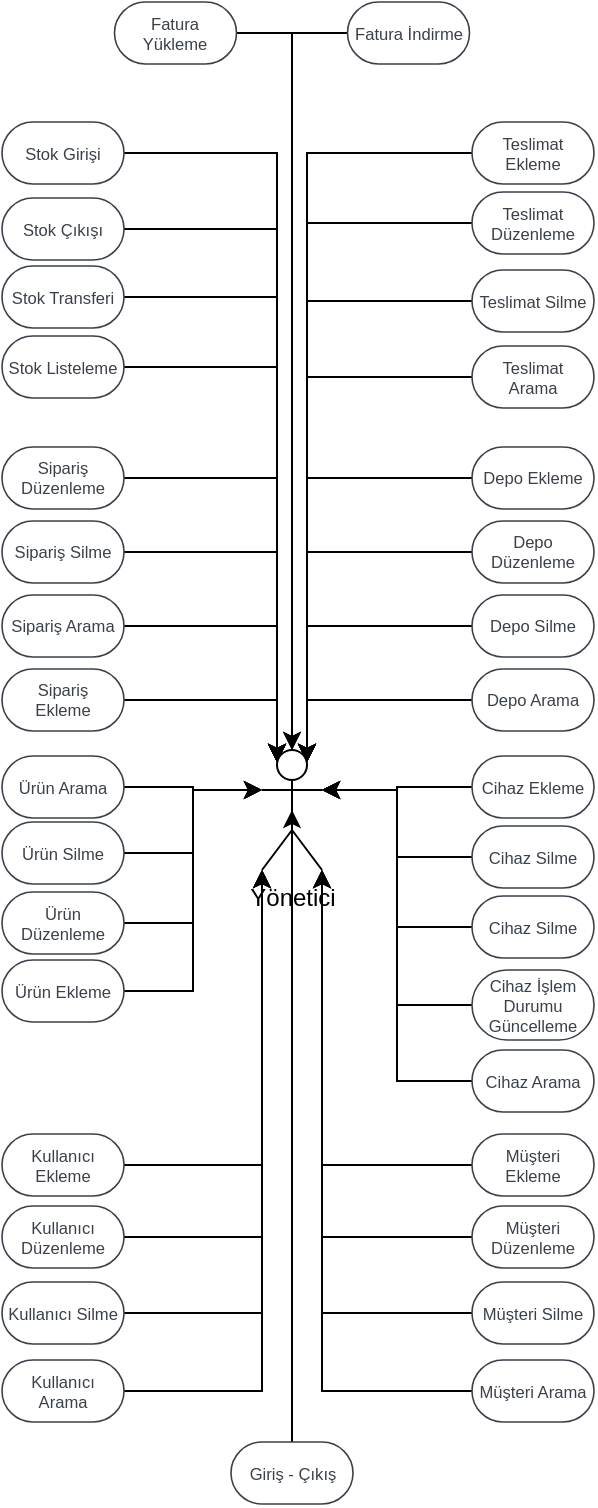 <mxfile version="20.6.0" type="github">
  <diagram id="GX97laBKljAhxgyalebP" name="Page-1">
    <mxGraphModel dx="1113" dy="759" grid="1" gridSize="10" guides="1" tooltips="1" connect="1" arrows="1" fold="1" page="1" pageScale="1" pageWidth="850" pageHeight="1100" math="0" shadow="0">
      <root>
        <mxCell id="0" />
        <mxCell id="1" parent="0" />
        <mxCell id="jsp2VWqsweCaP6Wb34ue-1" value="Yönetici" style="shape=umlActor;verticalLabelPosition=bottom;verticalAlign=top;html=1;outlineConnect=0;" vertex="1" parent="1">
          <mxGeometry x="250" y="434" width="30" height="60" as="geometry" />
        </mxCell>
        <mxCell id="jsp2VWqsweCaP6Wb34ue-77" style="edgeStyle=orthogonalEdgeStyle;rounded=0;orthogonalLoop=1;jettySize=auto;html=1;exitX=0;exitY=0.5;exitDx=0;exitDy=0;entryX=0.75;entryY=0.1;entryDx=0;entryDy=0;entryPerimeter=0;" edge="1" parent="1" source="jsp2VWqsweCaP6Wb34ue-2" target="jsp2VWqsweCaP6Wb34ue-1">
          <mxGeometry relative="1" as="geometry" />
        </mxCell>
        <UserObject label="Depo Ekleme" lucidchartObjectId="a-s.I2qpJqMO" id="jsp2VWqsweCaP6Wb34ue-2">
          <mxCell style="html=1;overflow=block;blockSpacing=1;whiteSpace=wrap;rounded=1;arcSize=50;fontSize=8.3;fontColor=#3a414a;spacing=3.8;strokeColor=#3a414a;strokeOpacity=100;strokeWidth=0.8;" vertex="1" parent="1">
            <mxGeometry x="355" y="282.5" width="61" height="31" as="geometry" />
          </mxCell>
        </UserObject>
        <mxCell id="jsp2VWqsweCaP6Wb34ue-76" style="edgeStyle=orthogonalEdgeStyle;rounded=0;orthogonalLoop=1;jettySize=auto;html=1;exitX=0;exitY=0.5;exitDx=0;exitDy=0;entryX=0.75;entryY=0.1;entryDx=0;entryDy=0;entryPerimeter=0;" edge="1" parent="1" source="jsp2VWqsweCaP6Wb34ue-3" target="jsp2VWqsweCaP6Wb34ue-1">
          <mxGeometry relative="1" as="geometry" />
        </mxCell>
        <UserObject label="Depo Düzenleme" lucidchartObjectId="a-s.7ufJ06zU" id="jsp2VWqsweCaP6Wb34ue-3">
          <mxCell style="html=1;overflow=block;blockSpacing=1;whiteSpace=wrap;rounded=1;arcSize=50;fontSize=8.3;fontColor=#3a414a;spacing=3.8;strokeColor=#3a414a;strokeOpacity=100;strokeWidth=0.8;" vertex="1" parent="1">
            <mxGeometry x="355" y="319.5" width="61" height="31" as="geometry" />
          </mxCell>
        </UserObject>
        <mxCell id="jsp2VWqsweCaP6Wb34ue-75" style="edgeStyle=orthogonalEdgeStyle;rounded=0;orthogonalLoop=1;jettySize=auto;html=1;exitX=0;exitY=0.5;exitDx=0;exitDy=0;entryX=0.75;entryY=0.1;entryDx=0;entryDy=0;entryPerimeter=0;" edge="1" parent="1" source="jsp2VWqsweCaP6Wb34ue-4" target="jsp2VWqsweCaP6Wb34ue-1">
          <mxGeometry relative="1" as="geometry" />
        </mxCell>
        <UserObject label="Depo Silme" lucidchartObjectId="a-s.-1Q1gK8O" id="jsp2VWqsweCaP6Wb34ue-4">
          <mxCell style="html=1;overflow=block;blockSpacing=1;whiteSpace=wrap;rounded=1;arcSize=50;fontSize=8.3;fontColor=#3a414a;spacing=3.8;strokeColor=#3a414a;strokeOpacity=100;strokeWidth=0.8;" vertex="1" parent="1">
            <mxGeometry x="355" y="356.5" width="61" height="31" as="geometry" />
          </mxCell>
        </UserObject>
        <mxCell id="jsp2VWqsweCaP6Wb34ue-74" style="edgeStyle=orthogonalEdgeStyle;rounded=0;orthogonalLoop=1;jettySize=auto;html=1;exitX=0;exitY=0.5;exitDx=0;exitDy=0;entryX=0.75;entryY=0.1;entryDx=0;entryDy=0;entryPerimeter=0;" edge="1" parent="1" source="jsp2VWqsweCaP6Wb34ue-5" target="jsp2VWqsweCaP6Wb34ue-1">
          <mxGeometry relative="1" as="geometry" />
        </mxCell>
        <UserObject label="Depo Arama" lucidchartObjectId="a-s.gKLK~.5x" id="jsp2VWqsweCaP6Wb34ue-5">
          <mxCell style="html=1;overflow=block;blockSpacing=1;whiteSpace=wrap;rounded=1;arcSize=50;fontSize=8.3;fontColor=#3a414a;spacing=3.8;strokeColor=#3a414a;strokeOpacity=100;strokeWidth=0.8;" vertex="1" parent="1">
            <mxGeometry x="355" y="393.5" width="61" height="31" as="geometry" />
          </mxCell>
        </UserObject>
        <mxCell id="jsp2VWqsweCaP6Wb34ue-72" style="edgeStyle=orthogonalEdgeStyle;rounded=0;orthogonalLoop=1;jettySize=auto;html=1;exitX=0;exitY=0.5;exitDx=0;exitDy=0;entryX=1;entryY=0.333;entryDx=0;entryDy=0;entryPerimeter=0;" edge="1" parent="1" source="jsp2VWqsweCaP6Wb34ue-104" target="jsp2VWqsweCaP6Wb34ue-1">
          <mxGeometry relative="1" as="geometry">
            <mxPoint x="355" y="447.5" as="sourcePoint" />
          </mxGeometry>
        </mxCell>
        <mxCell id="jsp2VWqsweCaP6Wb34ue-71" style="edgeStyle=orthogonalEdgeStyle;rounded=0;orthogonalLoop=1;jettySize=auto;html=1;exitX=0;exitY=0.5;exitDx=0;exitDy=0;entryX=1;entryY=0.333;entryDx=0;entryDy=0;entryPerimeter=0;" edge="1" parent="1" source="jsp2VWqsweCaP6Wb34ue-105" target="jsp2VWqsweCaP6Wb34ue-1">
          <mxGeometry relative="1" as="geometry">
            <mxPoint x="355" y="485.5" as="sourcePoint" />
          </mxGeometry>
        </mxCell>
        <mxCell id="jsp2VWqsweCaP6Wb34ue-70" style="edgeStyle=orthogonalEdgeStyle;rounded=0;orthogonalLoop=1;jettySize=auto;html=1;exitX=0;exitY=0.5;exitDx=0;exitDy=0;entryX=1;entryY=0.333;entryDx=0;entryDy=0;entryPerimeter=0;" edge="1" parent="1" source="jsp2VWqsweCaP6Wb34ue-106" target="jsp2VWqsweCaP6Wb34ue-1">
          <mxGeometry relative="1" as="geometry">
            <mxPoint x="355" y="519.5" as="sourcePoint" />
          </mxGeometry>
        </mxCell>
        <mxCell id="jsp2VWqsweCaP6Wb34ue-69" style="edgeStyle=orthogonalEdgeStyle;rounded=0;orthogonalLoop=1;jettySize=auto;html=1;exitX=0;exitY=0.5;exitDx=0;exitDy=0;entryX=1;entryY=0.333;entryDx=0;entryDy=0;entryPerimeter=0;" edge="1" parent="1" source="jsp2VWqsweCaP6Wb34ue-107" target="jsp2VWqsweCaP6Wb34ue-1">
          <mxGeometry relative="1" as="geometry">
            <mxPoint x="355" y="554.5" as="sourcePoint" />
          </mxGeometry>
        </mxCell>
        <mxCell id="jsp2VWqsweCaP6Wb34ue-61" style="edgeStyle=orthogonalEdgeStyle;rounded=0;orthogonalLoop=1;jettySize=auto;html=1;exitX=1;exitY=0.5;exitDx=0;exitDy=0;entryX=0;entryY=0.333;entryDx=0;entryDy=0;entryPerimeter=0;" edge="1" parent="1" source="jsp2VWqsweCaP6Wb34ue-10" target="jsp2VWqsweCaP6Wb34ue-1">
          <mxGeometry relative="1" as="geometry" />
        </mxCell>
        <UserObject label="Ürün Ekleme" lucidchartObjectId="B5s.QRJc8NxZ" id="jsp2VWqsweCaP6Wb34ue-10">
          <mxCell style="html=1;overflow=block;blockSpacing=1;whiteSpace=wrap;rounded=1;arcSize=50;fontSize=8.3;fontColor=#3a414a;spacing=3.8;strokeColor=#3a414a;strokeOpacity=100;strokeWidth=0.8;" vertex="1" parent="1">
            <mxGeometry x="120" y="539" width="61" height="31" as="geometry" />
          </mxCell>
        </UserObject>
        <mxCell id="jsp2VWqsweCaP6Wb34ue-64" style="edgeStyle=orthogonalEdgeStyle;rounded=0;orthogonalLoop=1;jettySize=auto;html=1;exitX=1;exitY=0.5;exitDx=0;exitDy=0;entryX=0;entryY=0.333;entryDx=0;entryDy=0;entryPerimeter=0;" edge="1" parent="1" source="jsp2VWqsweCaP6Wb34ue-11" target="jsp2VWqsweCaP6Wb34ue-1">
          <mxGeometry relative="1" as="geometry" />
        </mxCell>
        <UserObject label="Ürün Düzenleme" lucidchartObjectId="B5s.3mlZhMGU" id="jsp2VWqsweCaP6Wb34ue-11">
          <mxCell style="html=1;overflow=block;blockSpacing=1;whiteSpace=wrap;rounded=1;arcSize=50;fontSize=8.3;fontColor=#3a414a;spacing=3.8;strokeColor=#3a414a;strokeOpacity=100;strokeWidth=0.8;" vertex="1" parent="1">
            <mxGeometry x="120" y="505" width="61" height="31" as="geometry" />
          </mxCell>
        </UserObject>
        <mxCell id="jsp2VWqsweCaP6Wb34ue-67" style="edgeStyle=orthogonalEdgeStyle;rounded=0;orthogonalLoop=1;jettySize=auto;html=1;exitX=1;exitY=0.5;exitDx=0;exitDy=0;entryX=0;entryY=0.333;entryDx=0;entryDy=0;entryPerimeter=0;" edge="1" parent="1" source="jsp2VWqsweCaP6Wb34ue-12" target="jsp2VWqsweCaP6Wb34ue-1">
          <mxGeometry relative="1" as="geometry" />
        </mxCell>
        <UserObject label="Ürün Silme" lucidchartObjectId="B5s.zzPBCbU0" id="jsp2VWqsweCaP6Wb34ue-12">
          <mxCell style="html=1;overflow=block;blockSpacing=1;whiteSpace=wrap;rounded=1;arcSize=50;fontSize=8.3;fontColor=#3a414a;spacing=3.8;strokeColor=#3a414a;strokeOpacity=100;strokeWidth=0.8;" vertex="1" parent="1">
            <mxGeometry x="120" y="470" width="61" height="31" as="geometry" />
          </mxCell>
        </UserObject>
        <mxCell id="jsp2VWqsweCaP6Wb34ue-68" style="edgeStyle=orthogonalEdgeStyle;rounded=0;orthogonalLoop=1;jettySize=auto;html=1;exitX=1;exitY=0.5;exitDx=0;exitDy=0;entryX=0;entryY=0.333;entryDx=0;entryDy=0;entryPerimeter=0;" edge="1" parent="1" source="jsp2VWqsweCaP6Wb34ue-13" target="jsp2VWqsweCaP6Wb34ue-1">
          <mxGeometry relative="1" as="geometry" />
        </mxCell>
        <UserObject label="Ürün Arama" lucidchartObjectId="B5s.GRuajvhI" id="jsp2VWqsweCaP6Wb34ue-13">
          <mxCell style="html=1;overflow=block;blockSpacing=1;whiteSpace=wrap;rounded=1;arcSize=50;fontSize=8.3;fontColor=#3a414a;spacing=3.8;strokeColor=#3a414a;strokeOpacity=100;strokeWidth=0.8;" vertex="1" parent="1">
            <mxGeometry x="120" y="437" width="61" height="31" as="geometry" />
          </mxCell>
        </UserObject>
        <mxCell id="jsp2VWqsweCaP6Wb34ue-98" style="edgeStyle=orthogonalEdgeStyle;rounded=0;orthogonalLoop=1;jettySize=auto;html=1;exitX=1;exitY=0.5;exitDx=0;exitDy=0;entryX=0.25;entryY=0.1;entryDx=0;entryDy=0;entryPerimeter=0;" edge="1" parent="1" source="jsp2VWqsweCaP6Wb34ue-14" target="jsp2VWqsweCaP6Wb34ue-1">
          <mxGeometry relative="1" as="geometry" />
        </mxCell>
        <UserObject label="Sipariş Ekleme" lucidchartObjectId="p6s.EYHV4PK5" id="jsp2VWqsweCaP6Wb34ue-14">
          <mxCell style="html=1;overflow=block;blockSpacing=1;whiteSpace=wrap;rounded=1;arcSize=50;fontSize=8.3;fontColor=#3a414a;spacing=3.8;strokeColor=#3a414a;strokeOpacity=100;strokeWidth=0.8;" vertex="1" parent="1">
            <mxGeometry x="120" y="393.5" width="61" height="31" as="geometry" />
          </mxCell>
        </UserObject>
        <mxCell id="jsp2VWqsweCaP6Wb34ue-95" style="edgeStyle=orthogonalEdgeStyle;rounded=0;orthogonalLoop=1;jettySize=auto;html=1;exitX=1;exitY=0.5;exitDx=0;exitDy=0;entryX=0.25;entryY=0.1;entryDx=0;entryDy=0;entryPerimeter=0;" edge="1" parent="1" source="jsp2VWqsweCaP6Wb34ue-15" target="jsp2VWqsweCaP6Wb34ue-1">
          <mxGeometry relative="1" as="geometry" />
        </mxCell>
        <UserObject label="Sipariş Düzenleme" lucidchartObjectId="p6s.C3QZ8i3m" id="jsp2VWqsweCaP6Wb34ue-15">
          <mxCell style="html=1;overflow=block;blockSpacing=1;whiteSpace=wrap;rounded=1;arcSize=50;fontSize=8.3;fontColor=#3a414a;spacing=3.8;strokeColor=#3a414a;strokeOpacity=100;strokeWidth=0.8;" vertex="1" parent="1">
            <mxGeometry x="120" y="282.5" width="61" height="31" as="geometry" />
          </mxCell>
        </UserObject>
        <mxCell id="jsp2VWqsweCaP6Wb34ue-96" style="edgeStyle=orthogonalEdgeStyle;rounded=0;orthogonalLoop=1;jettySize=auto;html=1;exitX=1;exitY=0.5;exitDx=0;exitDy=0;entryX=0.25;entryY=0.1;entryDx=0;entryDy=0;entryPerimeter=0;" edge="1" parent="1" source="jsp2VWqsweCaP6Wb34ue-16" target="jsp2VWqsweCaP6Wb34ue-1">
          <mxGeometry relative="1" as="geometry" />
        </mxCell>
        <UserObject label="Sipariş Silme" lucidchartObjectId="p6s.LbholtrD" id="jsp2VWqsweCaP6Wb34ue-16">
          <mxCell style="html=1;overflow=block;blockSpacing=1;whiteSpace=wrap;rounded=1;arcSize=50;fontSize=8.3;fontColor=#3a414a;spacing=3.8;strokeColor=#3a414a;strokeOpacity=100;strokeWidth=0.8;" vertex="1" parent="1">
            <mxGeometry x="120" y="319.5" width="61" height="31" as="geometry" />
          </mxCell>
        </UserObject>
        <mxCell id="jsp2VWqsweCaP6Wb34ue-97" style="edgeStyle=orthogonalEdgeStyle;rounded=0;orthogonalLoop=1;jettySize=auto;html=1;exitX=1;exitY=0.5;exitDx=0;exitDy=0;entryX=0.25;entryY=0.1;entryDx=0;entryDy=0;entryPerimeter=0;" edge="1" parent="1" source="jsp2VWqsweCaP6Wb34ue-17" target="jsp2VWqsweCaP6Wb34ue-1">
          <mxGeometry relative="1" as="geometry" />
        </mxCell>
        <UserObject label="Sipariş Arama" lucidchartObjectId="p6s.-OFRZk6v" id="jsp2VWqsweCaP6Wb34ue-17">
          <mxCell style="html=1;overflow=block;blockSpacing=1;whiteSpace=wrap;rounded=1;arcSize=50;fontSize=8.3;fontColor=#3a414a;spacing=3.8;strokeColor=#3a414a;strokeOpacity=100;strokeWidth=0.8;" vertex="1" parent="1">
            <mxGeometry x="120" y="356.5" width="61" height="31" as="geometry" />
          </mxCell>
        </UserObject>
        <mxCell id="jsp2VWqsweCaP6Wb34ue-49" style="edgeStyle=orthogonalEdgeStyle;rounded=0;orthogonalLoop=1;jettySize=auto;html=1;exitX=1;exitY=0.5;exitDx=0;exitDy=0;entryX=0;entryY=1;entryDx=0;entryDy=0;entryPerimeter=0;" edge="1" parent="1" source="jsp2VWqsweCaP6Wb34ue-18" target="jsp2VWqsweCaP6Wb34ue-1">
          <mxGeometry relative="1" as="geometry" />
        </mxCell>
        <UserObject label="Kullanıcı Ekleme" lucidchartObjectId="_bt.EAOu5YOW" id="jsp2VWqsweCaP6Wb34ue-18">
          <mxCell style="html=1;overflow=block;blockSpacing=1;whiteSpace=wrap;rounded=1;arcSize=50;fontSize=8.3;fontColor=#3a414a;spacing=3.8;strokeColor=#3a414a;strokeOpacity=100;strokeWidth=0.8;" vertex="1" parent="1">
            <mxGeometry x="120" y="626" width="61" height="31" as="geometry" />
          </mxCell>
        </UserObject>
        <mxCell id="jsp2VWqsweCaP6Wb34ue-50" style="edgeStyle=orthogonalEdgeStyle;rounded=0;orthogonalLoop=1;jettySize=auto;html=1;exitX=1;exitY=0.5;exitDx=0;exitDy=0;entryX=0;entryY=1;entryDx=0;entryDy=0;entryPerimeter=0;" edge="1" parent="1" source="jsp2VWqsweCaP6Wb34ue-19" target="jsp2VWqsweCaP6Wb34ue-1">
          <mxGeometry relative="1" as="geometry" />
        </mxCell>
        <UserObject label="Kullanıcı Düzenleme" lucidchartObjectId="_bt.1iulkLtT" id="jsp2VWqsweCaP6Wb34ue-19">
          <mxCell style="html=1;overflow=block;blockSpacing=1;whiteSpace=wrap;rounded=1;arcSize=50;fontSize=8.3;fontColor=#3a414a;spacing=3.8;strokeColor=#3a414a;strokeOpacity=100;strokeWidth=0.8;" vertex="1" parent="1">
            <mxGeometry x="120" y="662" width="61" height="31" as="geometry" />
          </mxCell>
        </UserObject>
        <mxCell id="jsp2VWqsweCaP6Wb34ue-51" style="edgeStyle=orthogonalEdgeStyle;rounded=0;orthogonalLoop=1;jettySize=auto;html=1;exitX=1;exitY=0.5;exitDx=0;exitDy=0;entryX=0;entryY=1;entryDx=0;entryDy=0;entryPerimeter=0;" edge="1" parent="1" source="jsp2VWqsweCaP6Wb34ue-20" target="jsp2VWqsweCaP6Wb34ue-1">
          <mxGeometry relative="1" as="geometry" />
        </mxCell>
        <UserObject label="Kullanıcı Silme" lucidchartObjectId="_bt.ZVVN.h_G" id="jsp2VWqsweCaP6Wb34ue-20">
          <mxCell style="html=1;overflow=block;blockSpacing=1;whiteSpace=wrap;rounded=1;arcSize=50;fontSize=8.3;fontColor=#3a414a;spacing=3.8;strokeColor=#3a414a;strokeOpacity=100;strokeWidth=0.8;" vertex="1" parent="1">
            <mxGeometry x="120" y="700" width="61" height="31" as="geometry" />
          </mxCell>
        </UserObject>
        <mxCell id="jsp2VWqsweCaP6Wb34ue-54" style="edgeStyle=orthogonalEdgeStyle;rounded=0;orthogonalLoop=1;jettySize=auto;html=1;exitX=1;exitY=0.5;exitDx=0;exitDy=0;entryX=0;entryY=1;entryDx=0;entryDy=0;entryPerimeter=0;" edge="1" parent="1" source="jsp2VWqsweCaP6Wb34ue-21" target="jsp2VWqsweCaP6Wb34ue-1">
          <mxGeometry relative="1" as="geometry" />
        </mxCell>
        <UserObject label="Kullanıcı Arama" lucidchartObjectId="_bt.IvIy977M" id="jsp2VWqsweCaP6Wb34ue-21">
          <mxCell style="html=1;overflow=block;blockSpacing=1;whiteSpace=wrap;rounded=1;arcSize=50;fontSize=8.3;fontColor=#3a414a;spacing=3.8;strokeColor=#3a414a;strokeOpacity=100;strokeWidth=0.8;" vertex="1" parent="1">
            <mxGeometry x="120" y="739" width="61" height="31" as="geometry" />
          </mxCell>
        </UserObject>
        <mxCell id="jsp2VWqsweCaP6Wb34ue-55" style="edgeStyle=orthogonalEdgeStyle;rounded=0;orthogonalLoop=1;jettySize=auto;html=1;exitX=0;exitY=0.5;exitDx=0;exitDy=0;entryX=1;entryY=1;entryDx=0;entryDy=0;entryPerimeter=0;" edge="1" parent="1" source="jsp2VWqsweCaP6Wb34ue-22" target="jsp2VWqsweCaP6Wb34ue-1">
          <mxGeometry relative="1" as="geometry" />
        </mxCell>
        <UserObject label="Müşteri Ekleme" lucidchartObjectId="i0s.TDTxCB0v" id="jsp2VWqsweCaP6Wb34ue-22">
          <mxCell style="html=1;overflow=block;blockSpacing=1;whiteSpace=wrap;rounded=1;arcSize=50;fontSize=8.3;fontColor=#3a414a;spacing=3.8;strokeColor=#3a414a;strokeOpacity=100;strokeWidth=0.8;" vertex="1" parent="1">
            <mxGeometry x="355" y="626" width="61" height="31" as="geometry" />
          </mxCell>
        </UserObject>
        <mxCell id="jsp2VWqsweCaP6Wb34ue-58" style="edgeStyle=orthogonalEdgeStyle;rounded=0;orthogonalLoop=1;jettySize=auto;html=1;exitX=0;exitY=0.5;exitDx=0;exitDy=0;entryX=1;entryY=1;entryDx=0;entryDy=0;entryPerimeter=0;" edge="1" parent="1" source="jsp2VWqsweCaP6Wb34ue-23" target="jsp2VWqsweCaP6Wb34ue-1">
          <mxGeometry relative="1" as="geometry" />
        </mxCell>
        <UserObject label="Müşteri Düzenleme" lucidchartObjectId="z0s.LFrxyv2f" id="jsp2VWqsweCaP6Wb34ue-23">
          <mxCell style="html=1;overflow=block;blockSpacing=1;whiteSpace=wrap;rounded=1;arcSize=50;fontSize=8.3;fontColor=#3a414a;spacing=3.8;strokeColor=#3a414a;strokeOpacity=100;strokeWidth=0.8;" vertex="1" parent="1">
            <mxGeometry x="355" y="662" width="61" height="31" as="geometry" />
          </mxCell>
        </UserObject>
        <mxCell id="jsp2VWqsweCaP6Wb34ue-59" style="edgeStyle=orthogonalEdgeStyle;rounded=0;orthogonalLoop=1;jettySize=auto;html=1;exitX=0;exitY=0.5;exitDx=0;exitDy=0;entryX=1;entryY=1;entryDx=0;entryDy=0;entryPerimeter=0;" edge="1" parent="1" source="jsp2VWqsweCaP6Wb34ue-24" target="jsp2VWqsweCaP6Wb34ue-1">
          <mxGeometry relative="1" as="geometry" />
        </mxCell>
        <UserObject label="Müşteri Silme" lucidchartObjectId="M0s.lD5n58F~" id="jsp2VWqsweCaP6Wb34ue-24">
          <mxCell style="html=1;overflow=block;blockSpacing=1;whiteSpace=wrap;rounded=1;arcSize=50;fontSize=8.3;fontColor=#3a414a;spacing=3.8;strokeColor=#3a414a;strokeOpacity=100;strokeWidth=0.8;" vertex="1" parent="1">
            <mxGeometry x="355" y="700" width="61" height="31" as="geometry" />
          </mxCell>
        </UserObject>
        <mxCell id="jsp2VWqsweCaP6Wb34ue-60" style="edgeStyle=orthogonalEdgeStyle;rounded=0;orthogonalLoop=1;jettySize=auto;html=1;exitX=0;exitY=0.5;exitDx=0;exitDy=0;entryX=1;entryY=1;entryDx=0;entryDy=0;entryPerimeter=0;" edge="1" parent="1" source="jsp2VWqsweCaP6Wb34ue-25" target="jsp2VWqsweCaP6Wb34ue-1">
          <mxGeometry relative="1" as="geometry" />
        </mxCell>
        <UserObject label="Müşteri Arama" lucidchartObjectId="70s.dFlyOoFN" id="jsp2VWqsweCaP6Wb34ue-25">
          <mxCell style="html=1;overflow=block;blockSpacing=1;whiteSpace=wrap;rounded=1;arcSize=50;fontSize=8.3;fontColor=#3a414a;spacing=3.8;strokeColor=#3a414a;strokeOpacity=100;strokeWidth=0.8;" vertex="1" parent="1">
            <mxGeometry x="355" y="739" width="61" height="31" as="geometry" />
          </mxCell>
        </UserObject>
        <mxCell id="jsp2VWqsweCaP6Wb34ue-117" style="edgeStyle=orthogonalEdgeStyle;rounded=0;orthogonalLoop=1;jettySize=auto;html=1;exitX=0.5;exitY=0;exitDx=0;exitDy=0;entryX=0.5;entryY=0.5;entryDx=0;entryDy=0;entryPerimeter=0;" edge="1" parent="1" source="jsp2VWqsweCaP6Wb34ue-26" target="jsp2VWqsweCaP6Wb34ue-1">
          <mxGeometry relative="1" as="geometry" />
        </mxCell>
        <UserObject label="Giriş - Çıkış" lucidchartObjectId="0Zs.tnArjqmo" id="jsp2VWqsweCaP6Wb34ue-26">
          <mxCell style="html=1;overflow=block;blockSpacing=1;whiteSpace=wrap;rounded=1;arcSize=50;fontSize=8.3;fontColor=#3a414a;spacing=3.8;strokeColor=#3a414a;strokeOpacity=100;strokeWidth=0.8;" vertex="1" parent="1">
            <mxGeometry x="234.5" y="780" width="61" height="31" as="geometry" />
          </mxCell>
        </UserObject>
        <mxCell id="jsp2VWqsweCaP6Wb34ue-88" style="edgeStyle=orthogonalEdgeStyle;rounded=0;orthogonalLoop=1;jettySize=auto;html=1;exitX=1;exitY=0.5;exitDx=0;exitDy=0;entryX=0.25;entryY=0.1;entryDx=0;entryDy=0;entryPerimeter=0;" edge="1" parent="1" source="jsp2VWqsweCaP6Wb34ue-109" target="jsp2VWqsweCaP6Wb34ue-1">
          <mxGeometry relative="1" as="geometry">
            <mxPoint x="181.0" y="90" as="sourcePoint" />
          </mxGeometry>
        </mxCell>
        <mxCell id="jsp2VWqsweCaP6Wb34ue-91" style="edgeStyle=orthogonalEdgeStyle;rounded=0;orthogonalLoop=1;jettySize=auto;html=1;exitX=1;exitY=0.5;exitDx=0;exitDy=0;entryX=0.25;entryY=0.1;entryDx=0;entryDy=0;entryPerimeter=0;" edge="1" parent="1" source="jsp2VWqsweCaP6Wb34ue-110" target="jsp2VWqsweCaP6Wb34ue-1">
          <mxGeometry relative="1" as="geometry">
            <mxPoint x="181.0" y="125" as="sourcePoint" />
          </mxGeometry>
        </mxCell>
        <mxCell id="jsp2VWqsweCaP6Wb34ue-92" style="edgeStyle=orthogonalEdgeStyle;rounded=0;orthogonalLoop=1;jettySize=auto;html=1;exitX=1;exitY=0.5;exitDx=0;exitDy=0;entryX=0.25;entryY=0.1;entryDx=0;entryDy=0;entryPerimeter=0;" edge="1" parent="1" source="jsp2VWqsweCaP6Wb34ue-111" target="jsp2VWqsweCaP6Wb34ue-1">
          <mxGeometry relative="1" as="geometry">
            <mxPoint x="181.0" y="160" as="sourcePoint" />
          </mxGeometry>
        </mxCell>
        <mxCell id="jsp2VWqsweCaP6Wb34ue-93" style="edgeStyle=orthogonalEdgeStyle;rounded=0;orthogonalLoop=1;jettySize=auto;html=1;exitX=1;exitY=0.5;exitDx=0;exitDy=0;entryX=0.25;entryY=0.1;entryDx=0;entryDy=0;entryPerimeter=0;" edge="1" parent="1" source="jsp2VWqsweCaP6Wb34ue-112" target="jsp2VWqsweCaP6Wb34ue-1">
          <mxGeometry relative="1" as="geometry">
            <mxPoint x="181.0" y="199" as="sourcePoint" />
          </mxGeometry>
        </mxCell>
        <mxCell id="jsp2VWqsweCaP6Wb34ue-85" style="edgeStyle=orthogonalEdgeStyle;rounded=0;orthogonalLoop=1;jettySize=auto;html=1;exitX=0;exitY=0.5;exitDx=0;exitDy=0;entryX=0.75;entryY=0.1;entryDx=0;entryDy=0;entryPerimeter=0;" edge="1" parent="1" source="jsp2VWqsweCaP6Wb34ue-32" target="jsp2VWqsweCaP6Wb34ue-1">
          <mxGeometry relative="1" as="geometry" />
        </mxCell>
        <UserObject label="Teslimat Ekleme" lucidchartObjectId="f7s.-EfkPfgr" id="jsp2VWqsweCaP6Wb34ue-32">
          <mxCell style="html=1;overflow=block;blockSpacing=1;whiteSpace=wrap;rounded=1;arcSize=50;fontSize=8.3;fontColor=#3a414a;spacing=3.8;strokeColor=#3a414a;strokeOpacity=100;strokeWidth=0.8;" vertex="1" parent="1">
            <mxGeometry x="355" y="120" width="61" height="31" as="geometry" />
          </mxCell>
        </UserObject>
        <mxCell id="jsp2VWqsweCaP6Wb34ue-82" style="edgeStyle=orthogonalEdgeStyle;rounded=0;orthogonalLoop=1;jettySize=auto;html=1;exitX=0;exitY=0.5;exitDx=0;exitDy=0;entryX=0.75;entryY=0.1;entryDx=0;entryDy=0;entryPerimeter=0;" edge="1" parent="1" source="jsp2VWqsweCaP6Wb34ue-33" target="jsp2VWqsweCaP6Wb34ue-1">
          <mxGeometry relative="1" as="geometry" />
        </mxCell>
        <UserObject label="Teslimat Düzenleme" lucidchartObjectId="f7s.vcixs6qH" id="jsp2VWqsweCaP6Wb34ue-33">
          <mxCell style="html=1;overflow=block;blockSpacing=1;whiteSpace=wrap;rounded=1;arcSize=50;fontSize=8.3;fontColor=#3a414a;spacing=3.8;strokeColor=#3a414a;strokeOpacity=100;strokeWidth=0.8;" vertex="1" parent="1">
            <mxGeometry x="355" y="155" width="61" height="31" as="geometry" />
          </mxCell>
        </UserObject>
        <mxCell id="jsp2VWqsweCaP6Wb34ue-81" style="edgeStyle=orthogonalEdgeStyle;rounded=0;orthogonalLoop=1;jettySize=auto;html=1;exitX=0;exitY=0.5;exitDx=0;exitDy=0;entryX=0.75;entryY=0.1;entryDx=0;entryDy=0;entryPerimeter=0;" edge="1" parent="1" source="jsp2VWqsweCaP6Wb34ue-34" target="jsp2VWqsweCaP6Wb34ue-1">
          <mxGeometry relative="1" as="geometry" />
        </mxCell>
        <UserObject label="Teslimat Silme" lucidchartObjectId="f7s.hW4BKUfR" id="jsp2VWqsweCaP6Wb34ue-34">
          <mxCell style="html=1;overflow=block;blockSpacing=1;whiteSpace=wrap;rounded=1;arcSize=50;fontSize=8.3;fontColor=#3a414a;spacing=3.8;strokeColor=#3a414a;strokeOpacity=100;strokeWidth=0.8;" vertex="1" parent="1">
            <mxGeometry x="355" y="194" width="61" height="31" as="geometry" />
          </mxCell>
        </UserObject>
        <mxCell id="jsp2VWqsweCaP6Wb34ue-78" style="edgeStyle=orthogonalEdgeStyle;rounded=0;orthogonalLoop=1;jettySize=auto;html=1;exitX=0;exitY=0.5;exitDx=0;exitDy=0;entryX=0.75;entryY=0.1;entryDx=0;entryDy=0;entryPerimeter=0;" edge="1" parent="1" source="jsp2VWqsweCaP6Wb34ue-35" target="jsp2VWqsweCaP6Wb34ue-1">
          <mxGeometry relative="1" as="geometry" />
        </mxCell>
        <UserObject label="Teslimat Arama" lucidchartObjectId="f7s.~vwPSNcU" id="jsp2VWqsweCaP6Wb34ue-35">
          <mxCell style="html=1;overflow=block;blockSpacing=1;whiteSpace=wrap;rounded=1;arcSize=50;fontSize=8.3;fontColor=#3a414a;spacing=3.8;strokeColor=#3a414a;strokeOpacity=100;strokeWidth=0.8;" vertex="1" parent="1">
            <mxGeometry x="355" y="232" width="61" height="31" as="geometry" />
          </mxCell>
        </UserObject>
        <mxCell id="jsp2VWqsweCaP6Wb34ue-86" style="edgeStyle=orthogonalEdgeStyle;rounded=0;orthogonalLoop=1;jettySize=auto;html=1;exitX=0;exitY=0.5;exitDx=0;exitDy=0;entryX=0.5;entryY=0;entryDx=0;entryDy=0;entryPerimeter=0;" edge="1" parent="1" source="jsp2VWqsweCaP6Wb34ue-36" target="jsp2VWqsweCaP6Wb34ue-1">
          <mxGeometry relative="1" as="geometry" />
        </mxCell>
        <UserObject label="Fatura İndirme" lucidchartObjectId="mdt.RYnQXD7v" id="jsp2VWqsweCaP6Wb34ue-36">
          <mxCell style="html=1;overflow=block;blockSpacing=1;whiteSpace=wrap;rounded=1;arcSize=50;fontSize=8.3;fontColor=#3a414a;spacing=3.8;strokeColor=#3a414a;strokeOpacity=100;strokeWidth=0.8;" vertex="1" parent="1">
            <mxGeometry x="292.75" y="60" width="61" height="31" as="geometry" />
          </mxCell>
        </UserObject>
        <mxCell id="jsp2VWqsweCaP6Wb34ue-87" style="edgeStyle=orthogonalEdgeStyle;rounded=0;orthogonalLoop=1;jettySize=auto;html=1;exitX=1;exitY=0.5;exitDx=0;exitDy=0;entryX=0.5;entryY=0;entryDx=0;entryDy=0;entryPerimeter=0;" edge="1" parent="1" source="jsp2VWqsweCaP6Wb34ue-37" target="jsp2VWqsweCaP6Wb34ue-1">
          <mxGeometry relative="1" as="geometry" />
        </mxCell>
        <UserObject label="Fatura Yükleme" lucidchartObjectId="mdt.A7MLtNvZ" id="jsp2VWqsweCaP6Wb34ue-37">
          <mxCell style="html=1;overflow=block;blockSpacing=1;whiteSpace=wrap;rounded=1;arcSize=50;fontSize=8.3;fontColor=#3a414a;spacing=3.8;strokeColor=#3a414a;strokeOpacity=100;strokeWidth=0.8;" vertex="1" parent="1">
            <mxGeometry x="176.25" y="60" width="61" height="31" as="geometry" />
          </mxCell>
        </UserObject>
        <UserObject label="Cihaz Ekleme" lucidchartObjectId="d1s.QiXtfND0" id="jsp2VWqsweCaP6Wb34ue-104">
          <mxCell style="html=1;overflow=block;blockSpacing=1;whiteSpace=wrap;rounded=1;arcSize=50;fontSize=8.3;fontColor=#3a414a;spacing=3.8;strokeColor=#3a414a;strokeOpacity=100;strokeWidth=0.8;" vertex="1" parent="1">
            <mxGeometry x="355" y="437" width="61" height="31" as="geometry" />
          </mxCell>
        </UserObject>
        <UserObject label="Cihaz Silme" lucidchartObjectId="N3s.tND~ThNB" id="jsp2VWqsweCaP6Wb34ue-105">
          <mxCell style="html=1;overflow=block;blockSpacing=1;whiteSpace=wrap;rounded=1;arcSize=50;fontSize=8.3;fontColor=#3a414a;spacing=3.8;strokeColor=#3a414a;strokeOpacity=100;strokeWidth=0.8;" vertex="1" parent="1">
            <mxGeometry x="355" y="472" width="61" height="31" as="geometry" />
          </mxCell>
        </UserObject>
        <UserObject label="Cihaz Silme" lucidchartObjectId="U3s.0Qj-5Mvt" id="jsp2VWqsweCaP6Wb34ue-106">
          <mxCell style="html=1;overflow=block;blockSpacing=1;whiteSpace=wrap;rounded=1;arcSize=50;fontSize=8.3;fontColor=#3a414a;spacing=3.8;strokeColor=#3a414a;strokeOpacity=100;strokeWidth=0.8;" vertex="1" parent="1">
            <mxGeometry x="355" y="507" width="61" height="31" as="geometry" />
          </mxCell>
        </UserObject>
        <UserObject label="Cihaz İşlem Durumu Güncelleme" lucidchartObjectId="t4s.c9_w_xju" id="jsp2VWqsweCaP6Wb34ue-107">
          <mxCell style="html=1;overflow=block;blockSpacing=1;whiteSpace=wrap;rounded=1;arcSize=50;fontSize=8.3;fontColor=#3a414a;spacing=3.8;strokeColor=#3a414a;strokeOpacity=100;strokeWidth=0.8;" vertex="1" parent="1">
            <mxGeometry x="355" y="544" width="61" height="35" as="geometry" />
          </mxCell>
        </UserObject>
        <mxCell id="jsp2VWqsweCaP6Wb34ue-113" style="edgeStyle=orthogonalEdgeStyle;rounded=0;orthogonalLoop=1;jettySize=auto;html=1;exitX=0;exitY=0.5;exitDx=0;exitDy=0;entryX=1;entryY=0.333;entryDx=0;entryDy=0;entryPerimeter=0;" edge="1" parent="1" source="jsp2VWqsweCaP6Wb34ue-108" target="jsp2VWqsweCaP6Wb34ue-1">
          <mxGeometry relative="1" as="geometry" />
        </mxCell>
        <UserObject label="Cihaz Arama" lucidchartObjectId="a5s.o8t2odPd" id="jsp2VWqsweCaP6Wb34ue-108">
          <mxCell style="html=1;overflow=block;blockSpacing=1;whiteSpace=wrap;rounded=1;arcSize=50;fontSize=8.3;fontColor=#3a414a;spacing=3.8;strokeColor=#3a414a;strokeOpacity=100;strokeWidth=0.8;" vertex="1" parent="1">
            <mxGeometry x="355" y="584" width="61" height="31" as="geometry" />
          </mxCell>
        </UserObject>
        <UserObject label="Stok Girişi" lucidchartObjectId="Kat.Uqt6mMRg" id="jsp2VWqsweCaP6Wb34ue-109">
          <mxCell style="html=1;overflow=block;blockSpacing=1;whiteSpace=wrap;rounded=1;arcSize=50;fontSize=8.3;fontColor=#3a414a;spacing=3.8;strokeColor=#3a414a;strokeOpacity=100;strokeWidth=0.8;" vertex="1" parent="1">
            <mxGeometry x="120" y="120" width="61" height="31" as="geometry" />
          </mxCell>
        </UserObject>
        <UserObject label="Stok Çıkışı" lucidchartObjectId="Kat.-K~Ax66Y" id="jsp2VWqsweCaP6Wb34ue-110">
          <mxCell style="html=1;overflow=block;blockSpacing=1;whiteSpace=wrap;rounded=1;arcSize=50;fontSize=8.3;fontColor=#3a414a;spacing=3.8;strokeColor=#3a414a;strokeOpacity=100;strokeWidth=0.8;" vertex="1" parent="1">
            <mxGeometry x="120" y="158" width="61" height="31" as="geometry" />
          </mxCell>
        </UserObject>
        <UserObject label="Stok Transferi" lucidchartObjectId="Kat.GpBRgQls" id="jsp2VWqsweCaP6Wb34ue-111">
          <mxCell style="html=1;overflow=block;blockSpacing=1;whiteSpace=wrap;rounded=1;arcSize=50;fontSize=8.3;fontColor=#3a414a;spacing=3.8;strokeColor=#3a414a;strokeOpacity=100;strokeWidth=0.8;" vertex="1" parent="1">
            <mxGeometry x="120" y="192" width="61" height="31" as="geometry" />
          </mxCell>
        </UserObject>
        <UserObject label="Stok Listeleme" lucidchartObjectId="Kat.opbxb-5l" id="jsp2VWqsweCaP6Wb34ue-112">
          <mxCell style="html=1;overflow=block;blockSpacing=1;whiteSpace=wrap;rounded=1;arcSize=50;fontSize=8.3;fontColor=#3a414a;spacing=3.8;strokeColor=#3a414a;strokeOpacity=100;strokeWidth=0.8;" vertex="1" parent="1">
            <mxGeometry x="120" y="227" width="61" height="31" as="geometry" />
          </mxCell>
        </UserObject>
      </root>
    </mxGraphModel>
  </diagram>
</mxfile>
